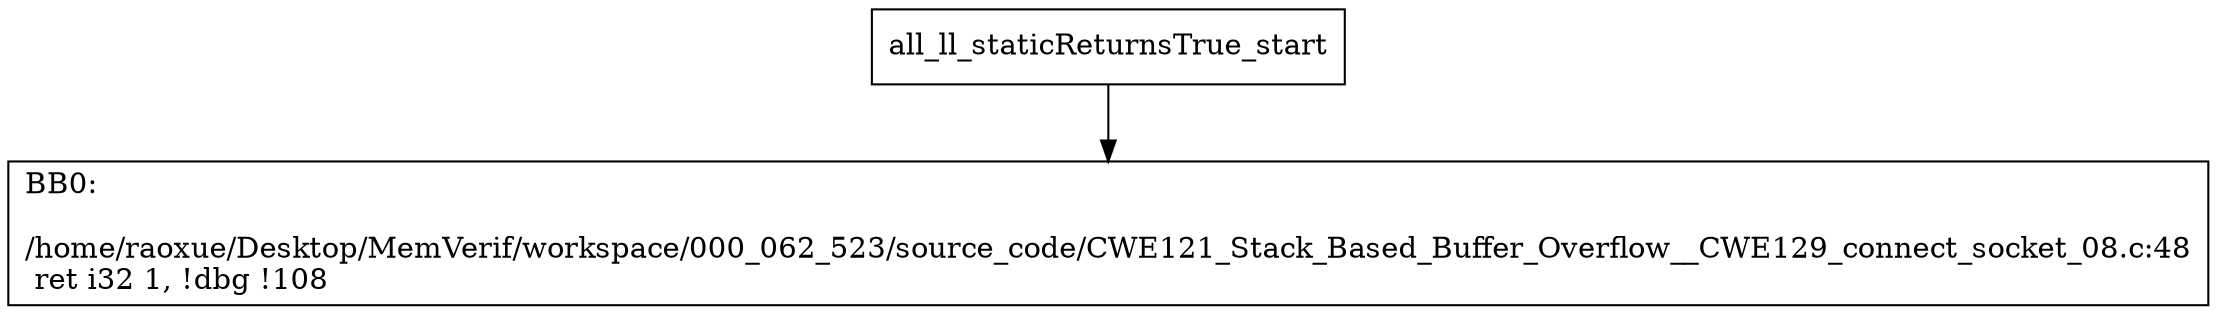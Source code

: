digraph "CFG for'all_ll_staticReturnsTrue' function" {
	BBall_ll_staticReturnsTrue_start[shape=record,label="{all_ll_staticReturnsTrue_start}"];
	BBall_ll_staticReturnsTrue_start-> all_ll_staticReturnsTrueBB0;
	all_ll_staticReturnsTrueBB0 [shape=record, label="{BB0:\l\l/home/raoxue/Desktop/MemVerif/workspace/000_062_523/source_code/CWE121_Stack_Based_Buffer_Overflow__CWE129_connect_socket_08.c:48\l
  ret i32 1, !dbg !108\l
}"];
}
